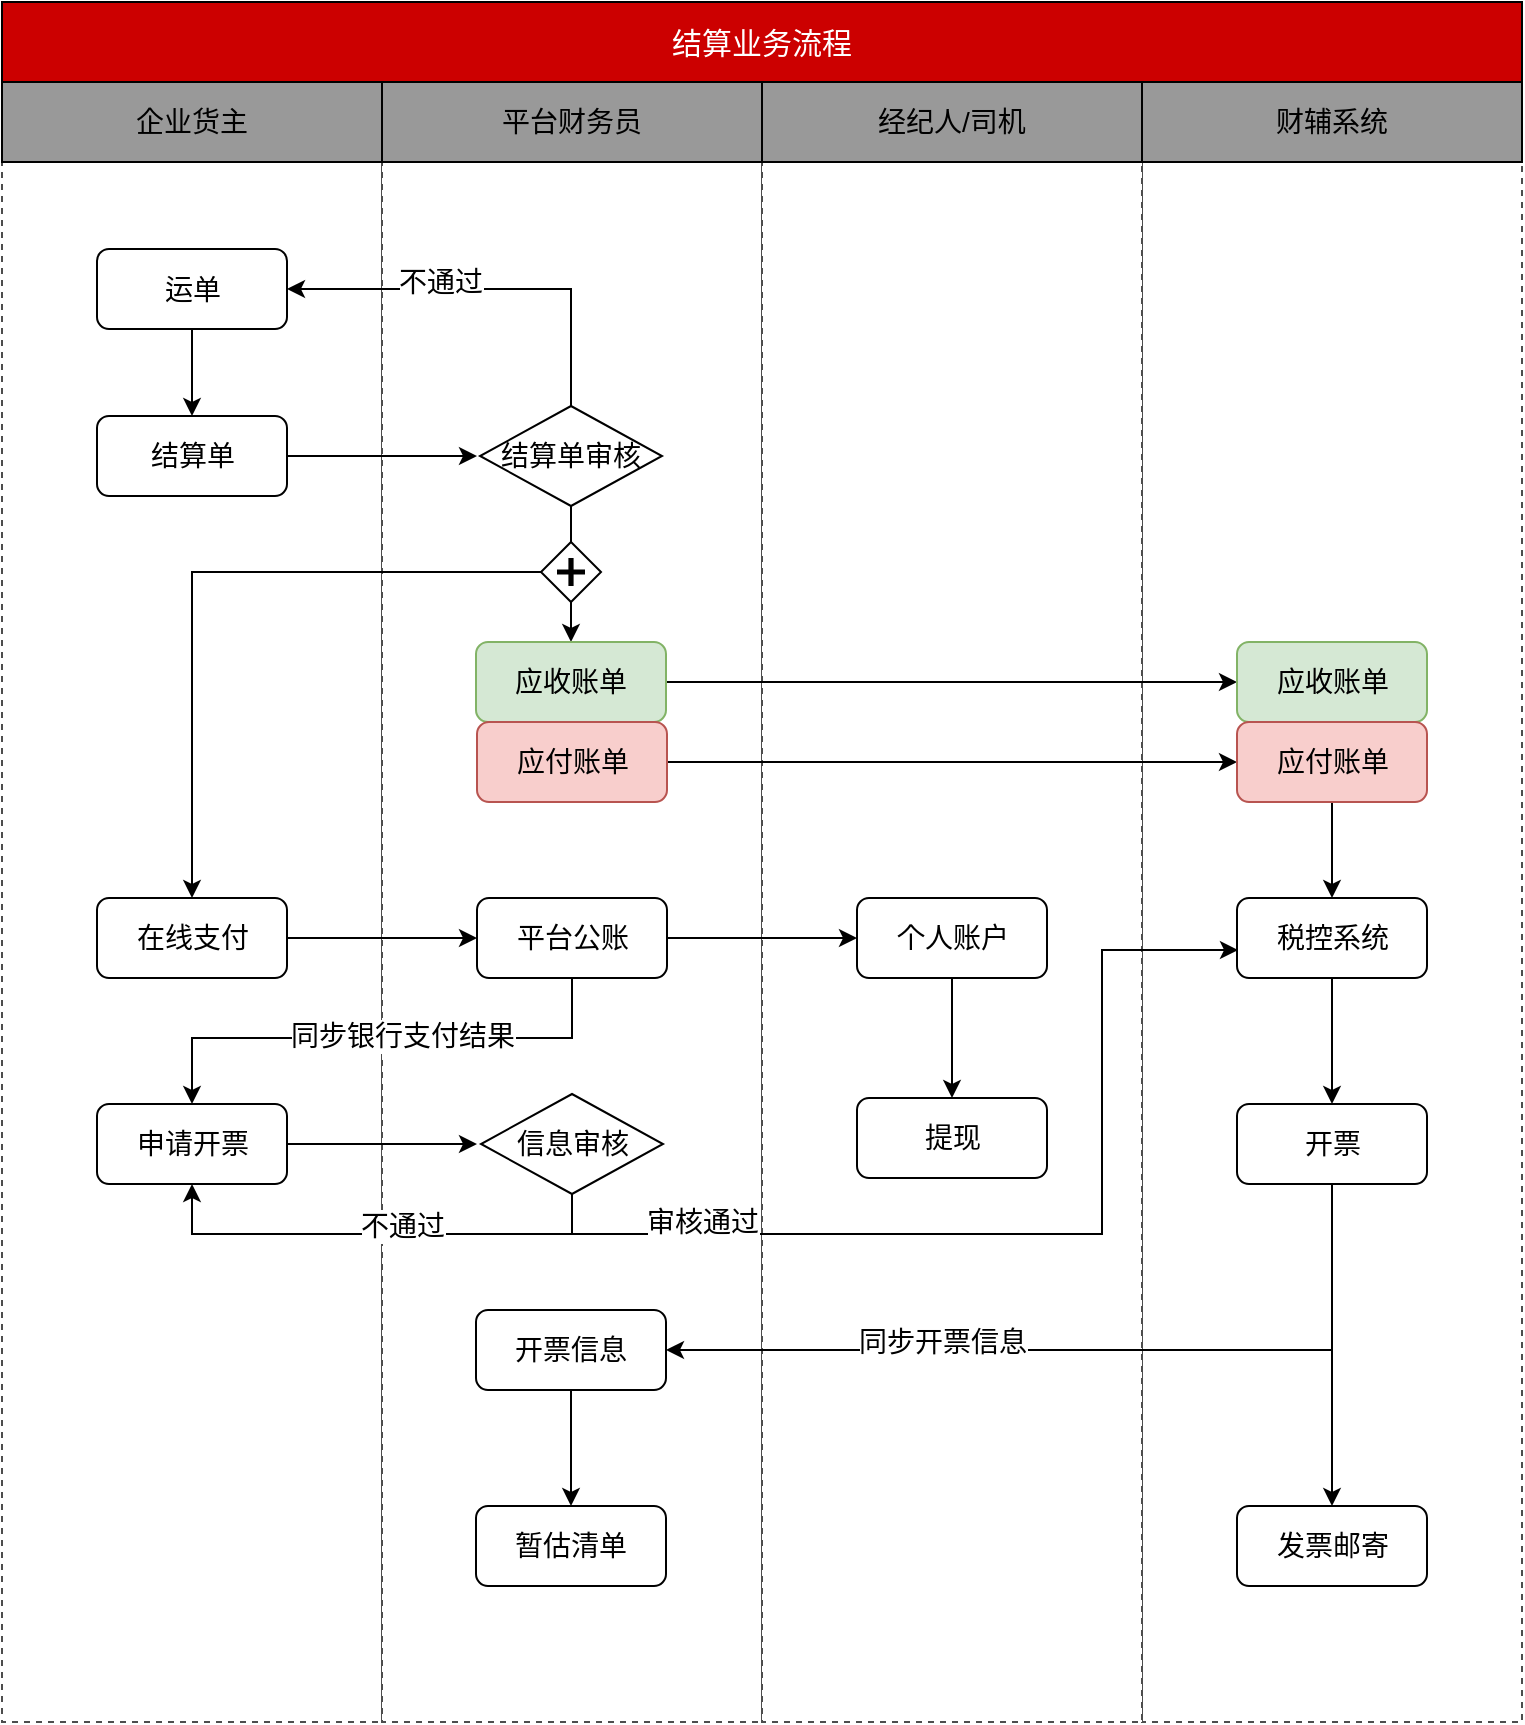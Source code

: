 <mxfile version="12.3.9" type="github" pages="1">
  <diagram id="WnAKHo4Y28c4Se3l6WRv" name="第 1 页">
    <mxGraphModel dx="854" dy="478" grid="1" gridSize="10" guides="1" tooltips="1" connect="1" arrows="1" fold="1" page="1" pageScale="1" pageWidth="827" pageHeight="1169" math="0" shadow="0">
      <root>
        <mxCell id="0"/>
        <mxCell id="1" parent="0"/>
        <mxCell id="71ZueDIA5eY5wavkLqYh-5" value="" style="rounded=0;whiteSpace=wrap;html=1;fontSize=14;fillColor=#FFFFFF;strokeColor=#4D4D4D;dashed=1;" parent="1" vertex="1">
          <mxGeometry x="650" y="120" width="190" height="780" as="geometry"/>
        </mxCell>
        <mxCell id="Ra1Ot_p0R3nydMWMHYjl-52" value="" style="rounded=0;whiteSpace=wrap;html=1;fontSize=14;fillColor=#FFFFFF;strokeColor=#4D4D4D;dashed=1;" parent="1" vertex="1">
          <mxGeometry x="80" y="120" width="190" height="780" as="geometry"/>
        </mxCell>
        <mxCell id="Ra1Ot_p0R3nydMWMHYjl-53" value="" style="rounded=0;whiteSpace=wrap;html=1;fontSize=14;fillColor=#FFFFFF;strokeColor=#4D4D4D;dashed=1;shadow=0;glass=0;" parent="1" vertex="1">
          <mxGeometry x="270" y="120" width="190" height="780" as="geometry"/>
        </mxCell>
        <mxCell id="Ra1Ot_p0R3nydMWMHYjl-54" value="" style="rounded=0;whiteSpace=wrap;html=1;fontSize=14;fillColor=#FFFFFF;strokeColor=#4D4D4D;dashed=1;" parent="1" vertex="1">
          <mxGeometry x="460" y="120" width="190" height="780" as="geometry"/>
        </mxCell>
        <mxCell id="Ra1Ot_p0R3nydMWMHYjl-1" value="结算业务流程" style="rounded=0;whiteSpace=wrap;html=1;fontSize=15;align=center;fillColor=#CC0000;fontColor=#FFFFFF;" parent="1" vertex="1">
          <mxGeometry x="80" y="40" width="760" height="40" as="geometry"/>
        </mxCell>
        <mxCell id="Ra1Ot_p0R3nydMWMHYjl-2" value="企业货主" style="rounded=0;whiteSpace=wrap;html=1;fontSize=14;fillColor=#999999;" parent="1" vertex="1">
          <mxGeometry x="80" y="80" width="190" height="40" as="geometry"/>
        </mxCell>
        <mxCell id="Ra1Ot_p0R3nydMWMHYjl-5" value="平台财务员" style="rounded=0;whiteSpace=wrap;html=1;fontSize=14;fillColor=#999999;" parent="1" vertex="1">
          <mxGeometry x="270" y="80" width="190" height="40" as="geometry"/>
        </mxCell>
        <mxCell id="Ra1Ot_p0R3nydMWMHYjl-6" value="经纪人/司机" style="rounded=0;whiteSpace=wrap;html=1;fontSize=14;fillColor=#999999;" parent="1" vertex="1">
          <mxGeometry x="460" y="80" width="190" height="40" as="geometry"/>
        </mxCell>
        <mxCell id="Ra1Ot_p0R3nydMWMHYjl-9" value="" style="edgeStyle=orthogonalEdgeStyle;rounded=0;orthogonalLoop=1;jettySize=auto;html=1;fontSize=14;" parent="1" source="Ra1Ot_p0R3nydMWMHYjl-7" edge="1">
          <mxGeometry relative="1" as="geometry">
            <mxPoint x="317.5" y="267" as="targetPoint"/>
          </mxGeometry>
        </mxCell>
        <mxCell id="Ra1Ot_p0R3nydMWMHYjl-7" value="结算单" style="rounded=1;whiteSpace=wrap;html=1;fontSize=14;align=center;" parent="1" vertex="1">
          <mxGeometry x="127.5" y="247" width="95" height="40" as="geometry"/>
        </mxCell>
        <mxCell id="Ra1Ot_p0R3nydMWMHYjl-20" value="" style="edgeStyle=orthogonalEdgeStyle;rounded=0;orthogonalLoop=1;jettySize=auto;html=1;fontSize=14;entryX=1;entryY=0.5;entryDx=0;entryDy=0;" parent="1" source="Ra1Ot_p0R3nydMWMHYjl-10" target="Ra1Ot_p0R3nydMWMHYjl-17" edge="1">
          <mxGeometry relative="1" as="geometry">
            <mxPoint x="364.5" y="162" as="targetPoint"/>
            <Array as="points">
              <mxPoint x="365" y="184"/>
            </Array>
          </mxGeometry>
        </mxCell>
        <mxCell id="Ra1Ot_p0R3nydMWMHYjl-24" value="不通过" style="text;html=1;align=center;verticalAlign=middle;resizable=0;points=[];;labelBackgroundColor=#ffffff;fontSize=14;" parent="Ra1Ot_p0R3nydMWMHYjl-20" vertex="1" connectable="0">
          <mxGeometry x="0.181" y="3" relative="1" as="geometry">
            <mxPoint x="-5.5" y="-7" as="offset"/>
          </mxGeometry>
        </mxCell>
        <mxCell id="oFnmI1OdnGixcxwp1kZO-5" value="" style="edgeStyle=orthogonalEdgeStyle;rounded=0;orthogonalLoop=1;jettySize=auto;html=1;endArrow=classic;endFill=1;fontSize=14;" edge="1" parent="1" source="Ra1Ot_p0R3nydMWMHYjl-10" target="71ZueDIA5eY5wavkLqYh-7">
          <mxGeometry relative="1" as="geometry"/>
        </mxCell>
        <mxCell id="Ra1Ot_p0R3nydMWMHYjl-10" value="结算单审核" style="rhombus;whiteSpace=wrap;html=1;glass=0;comic=0;fontSize=14;align=center;" parent="1" vertex="1">
          <mxGeometry x="319" y="242" width="91" height="50" as="geometry"/>
        </mxCell>
        <mxCell id="Ra1Ot_p0R3nydMWMHYjl-26" value="" style="edgeStyle=orthogonalEdgeStyle;rounded=0;orthogonalLoop=1;jettySize=auto;html=1;fontSize=14;" parent="1" source="Ra1Ot_p0R3nydMWMHYjl-14" target="Ra1Ot_p0R3nydMWMHYjl-25" edge="1">
          <mxGeometry relative="1" as="geometry"/>
        </mxCell>
        <mxCell id="Ra1Ot_p0R3nydMWMHYjl-14" value="在线支付" style="rounded=1;whiteSpace=wrap;html=1;fontSize=14;align=center;" parent="1" vertex="1">
          <mxGeometry x="127.5" y="488" width="95" height="40" as="geometry"/>
        </mxCell>
        <mxCell id="Ra1Ot_p0R3nydMWMHYjl-29" value="" style="edgeStyle=orthogonalEdgeStyle;rounded=0;orthogonalLoop=1;jettySize=auto;html=1;fontSize=14;" parent="1" source="Ra1Ot_p0R3nydMWMHYjl-25" target="Ra1Ot_p0R3nydMWMHYjl-28" edge="1">
          <mxGeometry relative="1" as="geometry"/>
        </mxCell>
        <mxCell id="Ra1Ot_p0R3nydMWMHYjl-33" value="" style="edgeStyle=orthogonalEdgeStyle;rounded=0;orthogonalLoop=1;jettySize=auto;html=1;fontSize=14;" parent="1" source="Ra1Ot_p0R3nydMWMHYjl-25" target="Ra1Ot_p0R3nydMWMHYjl-32" edge="1">
          <mxGeometry relative="1" as="geometry">
            <Array as="points">
              <mxPoint x="365" y="558"/>
              <mxPoint x="175" y="558"/>
            </Array>
          </mxGeometry>
        </mxCell>
        <mxCell id="Ra1Ot_p0R3nydMWMHYjl-35" value="同步银行支付结果" style="text;html=1;align=center;verticalAlign=middle;resizable=0;points=[];;labelBackgroundColor=#ffffff;fontSize=14;" parent="Ra1Ot_p0R3nydMWMHYjl-33" vertex="1" connectable="0">
          <mxGeometry x="-0.091" y="-1" relative="1" as="geometry">
            <mxPoint as="offset"/>
          </mxGeometry>
        </mxCell>
        <mxCell id="Ra1Ot_p0R3nydMWMHYjl-25" value="平台公账" style="rounded=1;whiteSpace=wrap;html=1;fontSize=14;align=center;" parent="1" vertex="1">
          <mxGeometry x="317.5" y="488" width="95" height="40" as="geometry"/>
        </mxCell>
        <mxCell id="Ra1Ot_p0R3nydMWMHYjl-37" value="" style="edgeStyle=orthogonalEdgeStyle;rounded=0;orthogonalLoop=1;jettySize=auto;html=1;fontSize=14;" parent="1" source="Ra1Ot_p0R3nydMWMHYjl-32" edge="1">
          <mxGeometry relative="1" as="geometry">
            <mxPoint x="317.5" y="611" as="targetPoint"/>
          </mxGeometry>
        </mxCell>
        <mxCell id="Ra1Ot_p0R3nydMWMHYjl-32" value="申请开票" style="rounded=1;whiteSpace=wrap;html=1;fontSize=14;align=center;" parent="1" vertex="1">
          <mxGeometry x="127.5" y="591" width="95" height="40" as="geometry"/>
        </mxCell>
        <mxCell id="Ra1Ot_p0R3nydMWMHYjl-31" value="" style="edgeStyle=orthogonalEdgeStyle;rounded=0;orthogonalLoop=1;jettySize=auto;html=1;fontSize=14;" parent="1" source="Ra1Ot_p0R3nydMWMHYjl-28" target="Ra1Ot_p0R3nydMWMHYjl-30" edge="1">
          <mxGeometry relative="1" as="geometry"/>
        </mxCell>
        <mxCell id="Ra1Ot_p0R3nydMWMHYjl-28" value="个人账户" style="rounded=1;whiteSpace=wrap;html=1;fontSize=14;align=center;" parent="1" vertex="1">
          <mxGeometry x="507.5" y="488" width="95" height="40" as="geometry"/>
        </mxCell>
        <mxCell id="Ra1Ot_p0R3nydMWMHYjl-30" value="提现" style="rounded=1;whiteSpace=wrap;html=1;fontSize=14;align=center;" parent="1" vertex="1">
          <mxGeometry x="507.5" y="588" width="95" height="40" as="geometry"/>
        </mxCell>
        <mxCell id="Ra1Ot_p0R3nydMWMHYjl-18" value="" style="edgeStyle=orthogonalEdgeStyle;rounded=0;orthogonalLoop=1;jettySize=auto;html=1;fontSize=14;" parent="1" source="Ra1Ot_p0R3nydMWMHYjl-17" target="Ra1Ot_p0R3nydMWMHYjl-7" edge="1">
          <mxGeometry relative="1" as="geometry"/>
        </mxCell>
        <mxCell id="Ra1Ot_p0R3nydMWMHYjl-17" value="运单" style="rounded=1;whiteSpace=wrap;html=1;fontSize=14;align=center;" parent="1" vertex="1">
          <mxGeometry x="127.5" y="163.5" width="95" height="40" as="geometry"/>
        </mxCell>
        <mxCell id="Ra1Ot_p0R3nydMWMHYjl-44" value="" style="edgeStyle=orthogonalEdgeStyle;rounded=0;orthogonalLoop=1;jettySize=auto;html=1;fontSize=14;entryX=0.5;entryY=1;entryDx=0;entryDy=0;" parent="1" source="Ra1Ot_p0R3nydMWMHYjl-40" target="Ra1Ot_p0R3nydMWMHYjl-32" edge="1">
          <mxGeometry relative="1" as="geometry">
            <mxPoint x="365" y="716" as="targetPoint"/>
            <Array as="points">
              <mxPoint x="365" y="656"/>
              <mxPoint x="175" y="656"/>
            </Array>
          </mxGeometry>
        </mxCell>
        <mxCell id="Ra1Ot_p0R3nydMWMHYjl-46" value="不通过" style="text;html=1;align=center;verticalAlign=middle;resizable=0;points=[];;labelBackgroundColor=#ffffff;fontSize=14;" parent="Ra1Ot_p0R3nydMWMHYjl-44" vertex="1" connectable="0">
          <mxGeometry x="-0.166" y="-2" relative="1" as="geometry">
            <mxPoint x="-7" y="-2" as="offset"/>
          </mxGeometry>
        </mxCell>
        <mxCell id="oFnmI1OdnGixcxwp1kZO-1" style="edgeStyle=orthogonalEdgeStyle;rounded=0;orthogonalLoop=1;jettySize=auto;html=1;entryX=0;entryY=0.5;entryDx=0;entryDy=0;endArrow=classic;endFill=1;" edge="1" parent="1">
          <mxGeometry relative="1" as="geometry">
            <mxPoint x="365" y="642" as="sourcePoint"/>
            <mxPoint x="698" y="514" as="targetPoint"/>
            <Array as="points">
              <mxPoint x="365" y="656"/>
              <mxPoint x="630" y="656"/>
              <mxPoint x="630" y="514"/>
            </Array>
          </mxGeometry>
        </mxCell>
        <mxCell id="oFnmI1OdnGixcxwp1kZO-2" value="&lt;font style=&quot;font-size: 14px&quot;&gt;审核通过&lt;/font&gt;" style="text;html=1;align=center;verticalAlign=middle;resizable=0;points=[];;labelBackgroundColor=#ffffff;" vertex="1" connectable="0" parent="oFnmI1OdnGixcxwp1kZO-1">
          <mxGeometry x="-0.665" y="-1" relative="1" as="geometry">
            <mxPoint x="-3" y="-7" as="offset"/>
          </mxGeometry>
        </mxCell>
        <mxCell id="Ra1Ot_p0R3nydMWMHYjl-40" value="信息审核" style="rhombus;whiteSpace=wrap;html=1;glass=0;comic=0;fontSize=14;align=center;" parent="1" vertex="1">
          <mxGeometry x="319.5" y="586" width="91" height="50" as="geometry"/>
        </mxCell>
        <mxCell id="Ra1Ot_p0R3nydMWMHYjl-51" value="" style="edgeStyle=orthogonalEdgeStyle;rounded=0;orthogonalLoop=1;jettySize=auto;html=1;fontSize=14;" parent="1" source="Ra1Ot_p0R3nydMWMHYjl-48" target="Ra1Ot_p0R3nydMWMHYjl-50" edge="1">
          <mxGeometry relative="1" as="geometry"/>
        </mxCell>
        <mxCell id="Ra1Ot_p0R3nydMWMHYjl-48" value="开票信息" style="rounded=1;whiteSpace=wrap;html=1;fontSize=14;align=center;" parent="1" vertex="1">
          <mxGeometry x="317" y="694" width="95" height="40" as="geometry"/>
        </mxCell>
        <mxCell id="Ra1Ot_p0R3nydMWMHYjl-50" value="暂估清单" style="rounded=1;whiteSpace=wrap;html=1;fontSize=14;align=center;" parent="1" vertex="1">
          <mxGeometry x="317" y="792" width="95" height="40" as="geometry"/>
        </mxCell>
        <mxCell id="71ZueDIA5eY5wavkLqYh-6" value="财辅系统" style="rounded=0;whiteSpace=wrap;html=1;fontSize=14;fillColor=#999999;" parent="1" vertex="1">
          <mxGeometry x="650" y="80" width="190" height="40" as="geometry"/>
        </mxCell>
        <mxCell id="71ZueDIA5eY5wavkLqYh-49" style="edgeStyle=orthogonalEdgeStyle;rounded=0;orthogonalLoop=1;jettySize=auto;html=1;entryX=0;entryY=0.5;entryDx=0;entryDy=0;endArrow=classic;endFill=1;" parent="1" source="71ZueDIA5eY5wavkLqYh-7" target="71ZueDIA5eY5wavkLqYh-46" edge="1">
          <mxGeometry relative="1" as="geometry"/>
        </mxCell>
        <mxCell id="71ZueDIA5eY5wavkLqYh-7" value="应收账单" style="rounded=1;whiteSpace=wrap;html=1;fontSize=14;align=center;fillColor=#d5e8d4;strokeColor=#82b366;" parent="1" vertex="1">
          <mxGeometry x="317" y="360" width="95" height="40" as="geometry"/>
        </mxCell>
        <mxCell id="71ZueDIA5eY5wavkLqYh-50" style="edgeStyle=orthogonalEdgeStyle;rounded=0;orthogonalLoop=1;jettySize=auto;html=1;entryX=0;entryY=0.5;entryDx=0;entryDy=0;endArrow=classic;endFill=1;" parent="1" source="71ZueDIA5eY5wavkLqYh-8" target="71ZueDIA5eY5wavkLqYh-47" edge="1">
          <mxGeometry relative="1" as="geometry"/>
        </mxCell>
        <mxCell id="71ZueDIA5eY5wavkLqYh-8" value="应付账单&lt;br&gt;" style="rounded=1;whiteSpace=wrap;html=1;fontSize=14;align=center;fillColor=#f8cecc;strokeColor=#b85450;" parent="1" vertex="1">
          <mxGeometry x="317.5" y="400" width="95" height="40" as="geometry"/>
        </mxCell>
        <mxCell id="71ZueDIA5eY5wavkLqYh-45" style="edgeStyle=orthogonalEdgeStyle;rounded=0;orthogonalLoop=1;jettySize=auto;html=1;entryX=0.5;entryY=0;entryDx=0;entryDy=0;endArrow=classic;endFill=1;" parent="1" source="71ZueDIA5eY5wavkLqYh-9" target="71ZueDIA5eY5wavkLqYh-42" edge="1">
          <mxGeometry relative="1" as="geometry"/>
        </mxCell>
        <mxCell id="71ZueDIA5eY5wavkLqYh-9" value="税控系统" style="rounded=1;whiteSpace=wrap;html=1;fontSize=14;align=center;" parent="1" vertex="1">
          <mxGeometry x="697.5" y="488" width="95" height="40" as="geometry"/>
        </mxCell>
        <mxCell id="71ZueDIA5eY5wavkLqYh-29" style="edgeStyle=orthogonalEdgeStyle;rounded=0;orthogonalLoop=1;jettySize=auto;html=1;entryX=0.5;entryY=0;entryDx=0;entryDy=0;endArrow=classic;endFill=1;" parent="1" source="71ZueDIA5eY5wavkLqYh-22" target="Ra1Ot_p0R3nydMWMHYjl-14" edge="1">
          <mxGeometry relative="1" as="geometry"/>
        </mxCell>
        <mxCell id="71ZueDIA5eY5wavkLqYh-22" value="" style="shape=mxgraph.bpmn.shape;html=1;verticalLabelPosition=bottom;labelBackgroundColor=#ffffff;verticalAlign=top;perimeter=rhombusPerimeter;background=gateway;outline=none;symbol=parallelGw;rounded=1;shadow=0;strokeWidth=1;fontFamily=Verdana;fontSize=14;align=center;" parent="1" vertex="1">
          <mxGeometry x="349.5" y="310.0" width="30" height="30" as="geometry"/>
        </mxCell>
        <mxCell id="71ZueDIA5eY5wavkLqYh-55" value="" style="edgeStyle=orthogonalEdgeStyle;rounded=0;orthogonalLoop=1;jettySize=auto;html=1;endArrow=classic;endFill=1;entryX=1;entryY=0.5;entryDx=0;entryDy=0;" parent="1" source="71ZueDIA5eY5wavkLqYh-42" target="Ra1Ot_p0R3nydMWMHYjl-48" edge="1">
          <mxGeometry relative="1" as="geometry">
            <mxPoint x="745" y="798" as="targetPoint"/>
            <Array as="points">
              <mxPoint x="745" y="714"/>
            </Array>
          </mxGeometry>
        </mxCell>
        <mxCell id="71ZueDIA5eY5wavkLqYh-57" value="同步开票信息" style="text;html=1;align=center;verticalAlign=middle;resizable=0;points=[];;labelBackgroundColor=#ffffff;fontSize=14;" parent="71ZueDIA5eY5wavkLqYh-55" vertex="1" connectable="0">
          <mxGeometry x="0.197" y="2" relative="1" as="geometry">
            <mxPoint x="-29" y="-6" as="offset"/>
          </mxGeometry>
        </mxCell>
        <mxCell id="oFnmI1OdnGixcxwp1kZO-8" style="edgeStyle=orthogonalEdgeStyle;rounded=0;orthogonalLoop=1;jettySize=auto;html=1;entryX=0.5;entryY=0;entryDx=0;entryDy=0;endArrow=classic;endFill=1;fontSize=14;" edge="1" parent="1" source="71ZueDIA5eY5wavkLqYh-42" target="oFnmI1OdnGixcxwp1kZO-6">
          <mxGeometry relative="1" as="geometry"/>
        </mxCell>
        <mxCell id="71ZueDIA5eY5wavkLqYh-42" value="开票" style="rounded=1;whiteSpace=wrap;html=1;fontSize=14;align=center;" parent="1" vertex="1">
          <mxGeometry x="697.5" y="591" width="95" height="40" as="geometry"/>
        </mxCell>
        <mxCell id="71ZueDIA5eY5wavkLqYh-46" value="应收账单" style="rounded=1;whiteSpace=wrap;html=1;fontSize=14;align=center;fillColor=#d5e8d4;strokeColor=#82b366;" parent="1" vertex="1">
          <mxGeometry x="697.5" y="360" width="95" height="40" as="geometry"/>
        </mxCell>
        <mxCell id="71ZueDIA5eY5wavkLqYh-56" style="edgeStyle=orthogonalEdgeStyle;rounded=0;orthogonalLoop=1;jettySize=auto;html=1;entryX=0.5;entryY=0;entryDx=0;entryDy=0;endArrow=classic;endFill=1;" parent="1" source="71ZueDIA5eY5wavkLqYh-47" target="71ZueDIA5eY5wavkLqYh-9" edge="1">
          <mxGeometry relative="1" as="geometry"/>
        </mxCell>
        <mxCell id="71ZueDIA5eY5wavkLqYh-47" value="应付账单" style="rounded=1;whiteSpace=wrap;html=1;fontSize=14;align=center;fillColor=#f8cecc;strokeColor=#b85450;" parent="1" vertex="1">
          <mxGeometry x="697.5" y="400" width="95" height="40" as="geometry"/>
        </mxCell>
        <mxCell id="oFnmI1OdnGixcxwp1kZO-6" value="发票邮寄" style="rounded=1;whiteSpace=wrap;html=1;fontSize=14;align=center;" vertex="1" parent="1">
          <mxGeometry x="697.5" y="792" width="95" height="40" as="geometry"/>
        </mxCell>
      </root>
    </mxGraphModel>
  </diagram>
</mxfile>
